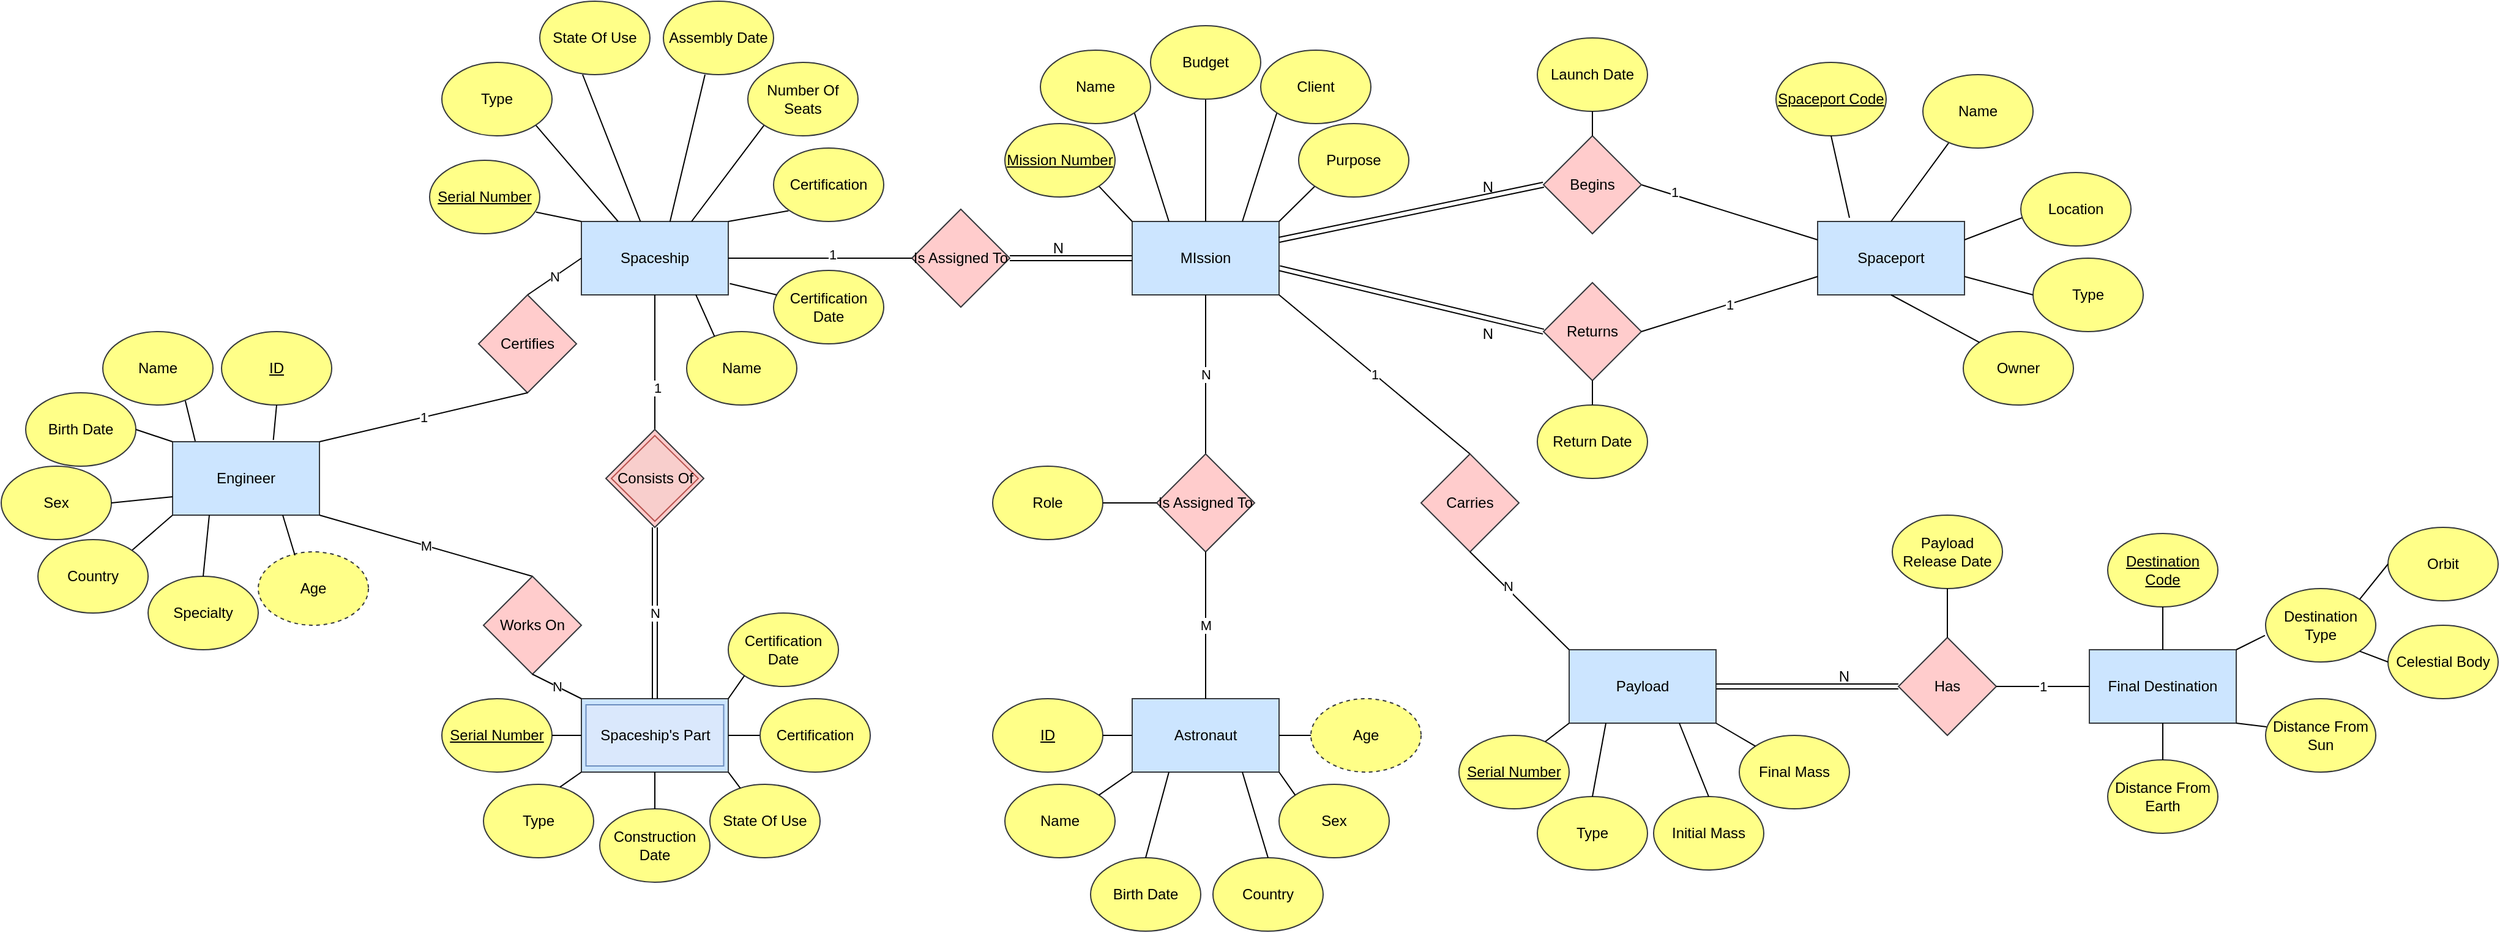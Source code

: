 <mxfile version="14.0.1" type="device"><diagram id="PrZNv9RPe7YZuBcTeyPV" name="Page-1"><mxGraphModel dx="780" dy="1112" grid="1" gridSize="10" guides="1" tooltips="1" connect="1" arrows="1" fold="1" page="1" pageScale="1" pageWidth="827" pageHeight="1169" math="0" shadow="0"><root><mxCell id="0"/><mxCell id="1" parent="0"/><mxCell id="1kSJ4ZUcdxQ8L9AebKvc-1" value="Engineer" style="rounded=0;whiteSpace=wrap;html=1;fillColor=#cce5ff;strokeColor=#36393d;" vertex="1" parent="1"><mxGeometry x="750" y="780" width="120" height="60" as="geometry"/></mxCell><mxCell id="1kSJ4ZUcdxQ8L9AebKvc-2" value="Spaceship" style="rounded=0;whiteSpace=wrap;html=1;fillColor=#cce5ff;strokeColor=#36393d;" vertex="1" parent="1"><mxGeometry x="1084" y="600" width="120" height="60" as="geometry"/></mxCell><mxCell id="1kSJ4ZUcdxQ8L9AebKvc-3" value="" style="rounded=0;whiteSpace=wrap;html=1;fillColor=#cce5ff;strokeColor=#36393d;" vertex="1" parent="1"><mxGeometry x="1084" y="990" width="120" height="60" as="geometry"/></mxCell><mxCell id="1kSJ4ZUcdxQ8L9AebKvc-4" value="MIssion" style="rounded=0;whiteSpace=wrap;html=1;fillColor=#cce5ff;strokeColor=#36393d;" vertex="1" parent="1"><mxGeometry x="1534" y="600" width="120" height="60" as="geometry"/></mxCell><mxCell id="1kSJ4ZUcdxQ8L9AebKvc-5" value="Astronaut" style="rounded=0;whiteSpace=wrap;html=1;fillColor=#cce5ff;strokeColor=#36393d;" vertex="1" parent="1"><mxGeometry x="1534" y="990" width="120" height="60" as="geometry"/></mxCell><mxCell id="1kSJ4ZUcdxQ8L9AebKvc-6" value="Payload" style="rounded=0;whiteSpace=wrap;html=1;fillColor=#cce5ff;strokeColor=#36393d;" vertex="1" parent="1"><mxGeometry x="1891" y="950" width="120" height="60" as="geometry"/></mxCell><mxCell id="1kSJ4ZUcdxQ8L9AebKvc-7" value="Final Destination" style="rounded=0;whiteSpace=wrap;html=1;fillColor=#cce5ff;strokeColor=#36393d;" vertex="1" parent="1"><mxGeometry x="2316" y="950" width="120" height="60" as="geometry"/></mxCell><mxCell id="1kSJ4ZUcdxQ8L9AebKvc-8" value="Spaceport" style="rounded=0;whiteSpace=wrap;html=1;fillColor=#cce5ff;strokeColor=#36393d;" vertex="1" parent="1"><mxGeometry x="2094" y="600" width="120" height="60" as="geometry"/></mxCell><mxCell id="1kSJ4ZUcdxQ8L9AebKvc-9" value="N" style="endArrow=none;html=1;entryX=0.5;entryY=1;entryDx=0;entryDy=0;" edge="1" parent="1" source="1kSJ4ZUcdxQ8L9AebKvc-18" target="1kSJ4ZUcdxQ8L9AebKvc-4"><mxGeometry width="50" height="50" relative="1" as="geometry"><mxPoint x="1574" y="725" as="sourcePoint"/><mxPoint x="1624" y="675" as="targetPoint"/></mxGeometry></mxCell><mxCell id="1kSJ4ZUcdxQ8L9AebKvc-10" value="1" style="endArrow=none;html=1;entryX=1;entryY=1;entryDx=0;entryDy=0;exitX=0.5;exitY=0;exitDx=0;exitDy=0;" edge="1" parent="1" source="1kSJ4ZUcdxQ8L9AebKvc-28" target="1kSJ4ZUcdxQ8L9AebKvc-4"><mxGeometry width="50" height="50" relative="1" as="geometry"><mxPoint x="1724" y="815" as="sourcePoint"/><mxPoint x="1774" y="765" as="targetPoint"/></mxGeometry></mxCell><mxCell id="1kSJ4ZUcdxQ8L9AebKvc-11" value="" style="endArrow=none;html=1;entryX=0;entryY=0.25;entryDx=0;entryDy=0;exitX=1;exitY=0.5;exitDx=0;exitDy=0;" edge="1" parent="1" source="1kSJ4ZUcdxQ8L9AebKvc-21" target="1kSJ4ZUcdxQ8L9AebKvc-8"><mxGeometry width="50" height="50" relative="1" as="geometry"><mxPoint x="1824" y="695" as="sourcePoint"/><mxPoint x="1874" y="645" as="targetPoint"/></mxGeometry></mxCell><mxCell id="1kSJ4ZUcdxQ8L9AebKvc-12" value="1" style="edgeLabel;html=1;align=center;verticalAlign=middle;resizable=0;points=[];" vertex="1" connectable="0" parent="1kSJ4ZUcdxQ8L9AebKvc-11"><mxGeometry x="-0.622" y="3" relative="1" as="geometry"><mxPoint x="-1" as="offset"/></mxGeometry></mxCell><mxCell id="1kSJ4ZUcdxQ8L9AebKvc-13" value="N" style="endArrow=none;html=1;entryX=0;entryY=0.5;entryDx=0;entryDy=0;exitX=0.5;exitY=0;exitDx=0;exitDy=0;" edge="1" parent="1" source="1kSJ4ZUcdxQ8L9AebKvc-26" target="1kSJ4ZUcdxQ8L9AebKvc-2"><mxGeometry width="50" height="50" relative="1" as="geometry"><mxPoint x="944" y="735" as="sourcePoint"/><mxPoint x="994" y="685" as="targetPoint"/></mxGeometry></mxCell><mxCell id="1kSJ4ZUcdxQ8L9AebKvc-14" value="" style="endArrow=none;html=1;entryX=0.5;entryY=1;entryDx=0;entryDy=0;exitX=0.5;exitY=0;exitDx=0;exitDy=0;" edge="1" parent="1" source="1kSJ4ZUcdxQ8L9AebKvc-17" target="1kSJ4ZUcdxQ8L9AebKvc-2"><mxGeometry width="50" height="50" relative="1" as="geometry"><mxPoint x="1074" y="785" as="sourcePoint"/><mxPoint x="1124" y="735" as="targetPoint"/></mxGeometry></mxCell><mxCell id="1kSJ4ZUcdxQ8L9AebKvc-15" value="1" style="edgeLabel;html=1;align=center;verticalAlign=middle;resizable=0;points=[];" vertex="1" connectable="0" parent="1kSJ4ZUcdxQ8L9AebKvc-14"><mxGeometry x="-0.382" y="-2" relative="1" as="geometry"><mxPoint as="offset"/></mxGeometry></mxCell><mxCell id="1kSJ4ZUcdxQ8L9AebKvc-16" value="M" style="endArrow=none;html=1;exitX=0.5;exitY=0;exitDx=0;exitDy=0;entryX=1;entryY=1;entryDx=0;entryDy=0;" edge="1" parent="1" source="1kSJ4ZUcdxQ8L9AebKvc-24" target="1kSJ4ZUcdxQ8L9AebKvc-1"><mxGeometry width="50" height="50" relative="1" as="geometry"><mxPoint x="964" y="1025" as="sourcePoint"/><mxPoint x="1014" y="975" as="targetPoint"/></mxGeometry></mxCell><mxCell id="1kSJ4ZUcdxQ8L9AebKvc-17" value="" style="rhombus;whiteSpace=wrap;html=1;fillColor=#ffcccc;strokeColor=#36393d;" vertex="1" parent="1"><mxGeometry x="1104" y="770" width="80" height="80" as="geometry"/></mxCell><mxCell id="1kSJ4ZUcdxQ8L9AebKvc-18" value="Is Assigned To" style="rhombus;whiteSpace=wrap;html=1;fillColor=#ffcccc;strokeColor=#36393d;" vertex="1" parent="1"><mxGeometry x="1554" y="790" width="80" height="80" as="geometry"/></mxCell><mxCell id="1kSJ4ZUcdxQ8L9AebKvc-19" value="M" style="endArrow=none;html=1;entryX=0.5;entryY=1;entryDx=0;entryDy=0;" edge="1" parent="1" source="1kSJ4ZUcdxQ8L9AebKvc-5" target="1kSJ4ZUcdxQ8L9AebKvc-18"><mxGeometry width="50" height="50" relative="1" as="geometry"><mxPoint x="1594" y="990" as="sourcePoint"/><mxPoint x="1594" y="810" as="targetPoint"/></mxGeometry></mxCell><mxCell id="1kSJ4ZUcdxQ8L9AebKvc-20" value="Returns" style="rhombus;whiteSpace=wrap;html=1;fillColor=#ffcccc;strokeColor=#36393d;" vertex="1" parent="1"><mxGeometry x="1870" y="650" width="80" height="80" as="geometry"/></mxCell><mxCell id="1kSJ4ZUcdxQ8L9AebKvc-21" value="Begins" style="rhombus;whiteSpace=wrap;html=1;fillColor=#ffcccc;strokeColor=#36393d;" vertex="1" parent="1"><mxGeometry x="1870" y="530" width="80" height="80" as="geometry"/></mxCell><mxCell id="1kSJ4ZUcdxQ8L9AebKvc-22" value="Has" style="rhombus;whiteSpace=wrap;html=1;fillColor=#ffcccc;strokeColor=#36393d;" vertex="1" parent="1"><mxGeometry x="2160" y="940" width="80" height="80" as="geometry"/></mxCell><mxCell id="1kSJ4ZUcdxQ8L9AebKvc-23" value="1" style="endArrow=none;html=1;entryX=1;entryY=0.5;entryDx=0;entryDy=0;exitX=0;exitY=0.75;exitDx=0;exitDy=0;" edge="1" parent="1" source="1kSJ4ZUcdxQ8L9AebKvc-8" target="1kSJ4ZUcdxQ8L9AebKvc-20"><mxGeometry width="50" height="50" relative="1" as="geometry"><mxPoint x="1793.28" y="650.98" as="sourcePoint"/><mxPoint x="1880" y="700" as="targetPoint"/></mxGeometry></mxCell><mxCell id="1kSJ4ZUcdxQ8L9AebKvc-24" value="Works Οn" style="rhombus;whiteSpace=wrap;html=1;fillColor=#ffcccc;strokeColor=#36393d;" vertex="1" parent="1"><mxGeometry x="1004" y="890" width="80" height="80" as="geometry"/></mxCell><mxCell id="1kSJ4ZUcdxQ8L9AebKvc-25" value="N" style="endArrow=none;html=1;exitX=0;exitY=0;exitDx=0;exitDy=0;entryX=0.5;entryY=1;entryDx=0;entryDy=0;" edge="1" parent="1" source="1kSJ4ZUcdxQ8L9AebKvc-3" target="1kSJ4ZUcdxQ8L9AebKvc-24"><mxGeometry width="50" height="50" relative="1" as="geometry"><mxPoint x="1084.0" y="990" as="sourcePoint"/><mxPoint x="1000" y="830" as="targetPoint"/></mxGeometry></mxCell><mxCell id="1kSJ4ZUcdxQ8L9AebKvc-26" value="Certifies" style="rhombus;whiteSpace=wrap;html=1;fillColor=#ffcccc;strokeColor=#36393d;" vertex="1" parent="1"><mxGeometry x="1000" y="660" width="80" height="80" as="geometry"/></mxCell><mxCell id="1kSJ4ZUcdxQ8L9AebKvc-27" value="1" style="endArrow=none;html=1;entryX=0.5;entryY=1;entryDx=0;entryDy=0;exitX=1;exitY=0;exitDx=0;exitDy=0;" edge="1" parent="1" source="1kSJ4ZUcdxQ8L9AebKvc-1" target="1kSJ4ZUcdxQ8L9AebKvc-26"><mxGeometry width="50" height="50" relative="1" as="geometry"><mxPoint x="1000" y="770" as="sourcePoint"/><mxPoint x="1084.0" y="630" as="targetPoint"/></mxGeometry></mxCell><mxCell id="1kSJ4ZUcdxQ8L9AebKvc-28" value="Carries" style="rhombus;whiteSpace=wrap;html=1;fillColor=#ffcccc;strokeColor=#36393d;" vertex="1" parent="1"><mxGeometry x="1770" y="790" width="80" height="80" as="geometry"/></mxCell><mxCell id="1kSJ4ZUcdxQ8L9AebKvc-29" value="" style="endArrow=none;html=1;entryX=0.5;entryY=1;entryDx=0;entryDy=0;exitX=0;exitY=0;exitDx=0;exitDy=0;" edge="1" parent="1" source="1kSJ4ZUcdxQ8L9AebKvc-6" target="1kSJ4ZUcdxQ8L9AebKvc-28"><mxGeometry width="50" height="50" relative="1" as="geometry"><mxPoint x="1846" y="910" as="sourcePoint"/><mxPoint x="1770" y="710" as="targetPoint"/></mxGeometry></mxCell><mxCell id="1kSJ4ZUcdxQ8L9AebKvc-30" value="N" style="edgeLabel;html=1;align=center;verticalAlign=middle;resizable=0;points=[];" vertex="1" connectable="0" parent="1kSJ4ZUcdxQ8L9AebKvc-29"><mxGeometry x="0.254" y="-3" relative="1" as="geometry"><mxPoint x="-1" as="offset"/></mxGeometry></mxCell><mxCell id="1kSJ4ZUcdxQ8L9AebKvc-31" value="Is Assigned To" style="rhombus;whiteSpace=wrap;html=1;fillColor=#ffcccc;strokeColor=#36393d;" vertex="1" parent="1"><mxGeometry x="1354" y="590" width="80" height="80" as="geometry"/></mxCell><mxCell id="1kSJ4ZUcdxQ8L9AebKvc-32" value="" style="endArrow=none;html=1;entryX=0;entryY=0.5;entryDx=0;entryDy=0;exitX=1;exitY=0.5;exitDx=0;exitDy=0;" edge="1" parent="1" source="1kSJ4ZUcdxQ8L9AebKvc-2" target="1kSJ4ZUcdxQ8L9AebKvc-31"><mxGeometry width="50" height="50" relative="1" as="geometry"><mxPoint x="1204" y="630" as="sourcePoint"/><mxPoint x="1314" y="630" as="targetPoint"/></mxGeometry></mxCell><mxCell id="1kSJ4ZUcdxQ8L9AebKvc-33" value="1" style="edgeLabel;html=1;align=center;verticalAlign=middle;resizable=0;points=[];" vertex="1" connectable="0" parent="1kSJ4ZUcdxQ8L9AebKvc-32"><mxGeometry x="0.133" y="3" relative="1" as="geometry"><mxPoint as="offset"/></mxGeometry></mxCell><mxCell id="1kSJ4ZUcdxQ8L9AebKvc-34" value="Role" style="ellipse;whiteSpace=wrap;html=1;fillColor=#ffff88;strokeColor=#36393d;" vertex="1" parent="1"><mxGeometry x="1420" y="800" width="90" height="60" as="geometry"/></mxCell><mxCell id="1kSJ4ZUcdxQ8L9AebKvc-35" value="" style="endArrow=none;html=1;entryX=0;entryY=0.5;entryDx=0;entryDy=0;exitX=1;exitY=0.5;exitDx=0;exitDy=0;" edge="1" parent="1" source="1kSJ4ZUcdxQ8L9AebKvc-34" target="1kSJ4ZUcdxQ8L9AebKvc-18"><mxGeometry width="50" height="50" relative="1" as="geometry"><mxPoint x="1520" y="830" as="sourcePoint"/><mxPoint x="1570" y="780" as="targetPoint"/></mxGeometry></mxCell><mxCell id="1kSJ4ZUcdxQ8L9AebKvc-36" value="Name" style="ellipse;whiteSpace=wrap;html=1;fillColor=#ffff88;strokeColor=#36393d;" vertex="1" parent="1"><mxGeometry x="1430" y="1060" width="90" height="60" as="geometry"/></mxCell><mxCell id="1kSJ4ZUcdxQ8L9AebKvc-37" value="&lt;span&gt;&lt;font style=&quot;font-size: 12px&quot;&gt;Return Date&lt;/font&gt;&lt;/span&gt;" style="ellipse;whiteSpace=wrap;html=1;fillColor=#ffff88;strokeColor=#36393d;" vertex="1" parent="1"><mxGeometry x="1865" y="750" width="90" height="60" as="geometry"/></mxCell><mxCell id="1kSJ4ZUcdxQ8L9AebKvc-38" value="&lt;u&gt;Spaceport Code&lt;/u&gt;" style="ellipse;whiteSpace=wrap;html=1;fillColor=#ffff88;strokeColor=#36393d;" vertex="1" parent="1"><mxGeometry x="2060" y="470" width="90" height="60" as="geometry"/></mxCell><mxCell id="1kSJ4ZUcdxQ8L9AebKvc-39" value="&lt;span&gt;&lt;font style=&quot;font-size: 12px&quot;&gt;Launch Date&lt;/font&gt;&lt;/span&gt;" style="ellipse;whiteSpace=wrap;html=1;fillColor=#ffff88;strokeColor=#36393d;" vertex="1" parent="1"><mxGeometry x="1865" y="450" width="90" height="60" as="geometry"/></mxCell><mxCell id="1kSJ4ZUcdxQ8L9AebKvc-40" value="Type" style="ellipse;whiteSpace=wrap;html=1;fillColor=#ffff88;strokeColor=#36393d;" vertex="1" parent="1"><mxGeometry x="1004" y="1060" width="90" height="60" as="geometry"/></mxCell><mxCell id="1kSJ4ZUcdxQ8L9AebKvc-41" value="" style="endArrow=none;html=1;entryX=0.5;entryY=1;entryDx=0;entryDy=0;exitX=0.5;exitY=0;exitDx=0;exitDy=0;" edge="1" parent="1" source="1kSJ4ZUcdxQ8L9AebKvc-21" target="1kSJ4ZUcdxQ8L9AebKvc-39"><mxGeometry width="50" height="50" relative="1" as="geometry"><mxPoint x="1840" y="560" as="sourcePoint"/><mxPoint x="1890" y="510" as="targetPoint"/></mxGeometry></mxCell><mxCell id="1kSJ4ZUcdxQ8L9AebKvc-42" value="" style="endArrow=none;html=1;entryX=0.5;entryY=1;entryDx=0;entryDy=0;exitX=0.5;exitY=0;exitDx=0;exitDy=0;" edge="1" parent="1" source="1kSJ4ZUcdxQ8L9AebKvc-37" target="1kSJ4ZUcdxQ8L9AebKvc-20"><mxGeometry width="50" height="50" relative="1" as="geometry"><mxPoint x="1940" y="750" as="sourcePoint"/><mxPoint x="1940" y="730" as="targetPoint"/></mxGeometry></mxCell><mxCell id="1kSJ4ZUcdxQ8L9AebKvc-43" value="Name" style="ellipse;whiteSpace=wrap;html=1;fillColor=#ffff88;strokeColor=#36393d;" vertex="1" parent="1"><mxGeometry x="2180" y="480" width="90" height="60" as="geometry"/></mxCell><mxCell id="1kSJ4ZUcdxQ8L9AebKvc-44" value="Location" style="ellipse;whiteSpace=wrap;html=1;fillColor=#ffff88;strokeColor=#36393d;" vertex="1" parent="1"><mxGeometry x="2260" y="560" width="90" height="60" as="geometry"/></mxCell><mxCell id="1kSJ4ZUcdxQ8L9AebKvc-45" value="Type" style="ellipse;whiteSpace=wrap;html=1;fillColor=#ffff88;strokeColor=#36393d;" vertex="1" parent="1"><mxGeometry x="2270" y="630" width="90" height="60" as="geometry"/></mxCell><mxCell id="1kSJ4ZUcdxQ8L9AebKvc-46" value="" style="endArrow=none;html=1;exitX=1;exitY=0.75;exitDx=0;exitDy=0;entryX=0;entryY=0.5;entryDx=0;entryDy=0;" edge="1" parent="1" source="1kSJ4ZUcdxQ8L9AebKvc-8" target="1kSJ4ZUcdxQ8L9AebKvc-45"><mxGeometry width="50" height="50" relative="1" as="geometry"><mxPoint x="2230" y="700" as="sourcePoint"/><mxPoint x="2280" y="650" as="targetPoint"/></mxGeometry></mxCell><mxCell id="1kSJ4ZUcdxQ8L9AebKvc-47" value="" style="endArrow=none;html=1;entryX=0.011;entryY=0.617;entryDx=0;entryDy=0;entryPerimeter=0;exitX=1;exitY=0.25;exitDx=0;exitDy=0;" edge="1" parent="1" source="1kSJ4ZUcdxQ8L9AebKvc-8" target="1kSJ4ZUcdxQ8L9AebKvc-44"><mxGeometry width="50" height="50" relative="1" as="geometry"><mxPoint x="2220" y="750" as="sourcePoint"/><mxPoint x="2270" y="700" as="targetPoint"/></mxGeometry></mxCell><mxCell id="1kSJ4ZUcdxQ8L9AebKvc-48" value="" style="endArrow=none;html=1;entryX=0.5;entryY=1;entryDx=0;entryDy=0;" edge="1" parent="1" target="1kSJ4ZUcdxQ8L9AebKvc-38"><mxGeometry width="50" height="50" relative="1" as="geometry"><mxPoint x="2120" y="597" as="sourcePoint"/><mxPoint x="2150" y="540" as="targetPoint"/></mxGeometry></mxCell><mxCell id="1kSJ4ZUcdxQ8L9AebKvc-49" value="" style="endArrow=none;html=1;entryX=0.233;entryY=0.933;entryDx=0;entryDy=0;exitX=0.5;exitY=0;exitDx=0;exitDy=0;entryPerimeter=0;" edge="1" parent="1" source="1kSJ4ZUcdxQ8L9AebKvc-8" target="1kSJ4ZUcdxQ8L9AebKvc-43"><mxGeometry width="50" height="50" relative="1" as="geometry"><mxPoint x="2116.96" y="607" as="sourcePoint"/><mxPoint x="2115" y="540" as="targetPoint"/></mxGeometry></mxCell><mxCell id="1kSJ4ZUcdxQ8L9AebKvc-50" value="&lt;u&gt;Destination Code&lt;/u&gt;" style="ellipse;whiteSpace=wrap;html=1;fillColor=#ffff88;strokeColor=#36393d;" vertex="1" parent="1"><mxGeometry x="2331" y="855" width="90" height="60" as="geometry"/></mxCell><mxCell id="1kSJ4ZUcdxQ8L9AebKvc-51" value="Type" style="ellipse;whiteSpace=wrap;html=1;fillColor=#ffff88;strokeColor=#36393d;" vertex="1" parent="1"><mxGeometry x="1865" y="1070" width="90" height="60" as="geometry"/></mxCell><mxCell id="1kSJ4ZUcdxQ8L9AebKvc-52" value="&lt;u&gt;Serial Number&lt;/u&gt;" style="ellipse;whiteSpace=wrap;html=1;fillColor=#ffff88;strokeColor=#36393d;" vertex="1" parent="1"><mxGeometry x="1801" y="1020" width="90" height="60" as="geometry"/></mxCell><mxCell id="1kSJ4ZUcdxQ8L9AebKvc-53" value="Initial Mass" style="ellipse;whiteSpace=wrap;html=1;fillColor=#ffff88;strokeColor=#36393d;" vertex="1" parent="1"><mxGeometry x="1960" y="1070" width="90" height="60" as="geometry"/></mxCell><mxCell id="1kSJ4ZUcdxQ8L9AebKvc-54" value="Final Mass" style="ellipse;whiteSpace=wrap;html=1;fillColor=#ffff88;strokeColor=#36393d;" vertex="1" parent="1"><mxGeometry x="2030" y="1020" width="90" height="60" as="geometry"/></mxCell><mxCell id="1kSJ4ZUcdxQ8L9AebKvc-55" value="Orbit" style="ellipse;whiteSpace=wrap;html=1;fillColor=#ffff88;strokeColor=#36393d;" vertex="1" parent="1"><mxGeometry x="2560" y="850" width="90" height="60" as="geometry"/></mxCell><mxCell id="1kSJ4ZUcdxQ8L9AebKvc-56" value="Destination Type" style="ellipse;whiteSpace=wrap;html=1;fillColor=#ffff88;strokeColor=#36393d;" vertex="1" parent="1"><mxGeometry x="2460" y="900" width="90" height="60" as="geometry"/></mxCell><mxCell id="1kSJ4ZUcdxQ8L9AebKvc-57" value="Celestial Body" style="ellipse;whiteSpace=wrap;html=1;fillColor=#ffff88;strokeColor=#36393d;" vertex="1" parent="1"><mxGeometry x="2560" y="930" width="90" height="60" as="geometry"/></mxCell><mxCell id="1kSJ4ZUcdxQ8L9AebKvc-58" value="Distance From Earth" style="ellipse;whiteSpace=wrap;html=1;fillColor=#ffff88;strokeColor=#36393d;" vertex="1" parent="1"><mxGeometry x="2331" y="1040" width="90" height="60" as="geometry"/></mxCell><mxCell id="1kSJ4ZUcdxQ8L9AebKvc-59" value="Distance From Sun" style="ellipse;whiteSpace=wrap;html=1;fillColor=#ffff88;strokeColor=#36393d;" vertex="1" parent="1"><mxGeometry x="2460" y="990" width="90" height="60" as="geometry"/></mxCell><mxCell id="1kSJ4ZUcdxQ8L9AebKvc-60" value="Birth Date" style="ellipse;whiteSpace=wrap;html=1;fillColor=#ffff88;strokeColor=#36393d;" vertex="1" parent="1"><mxGeometry x="1500" y="1120" width="90" height="60" as="geometry"/></mxCell><mxCell id="1kSJ4ZUcdxQ8L9AebKvc-61" value="&lt;u&gt;ID&lt;/u&gt;" style="ellipse;whiteSpace=wrap;html=1;fillColor=#ffff88;strokeColor=#36393d;" vertex="1" parent="1"><mxGeometry x="1420" y="990" width="90" height="60" as="geometry"/></mxCell><mxCell id="1kSJ4ZUcdxQ8L9AebKvc-62" value="Sex" style="ellipse;whiteSpace=wrap;html=1;fillColor=#ffff88;strokeColor=#36393d;" vertex="1" parent="1"><mxGeometry x="1654" y="1060" width="90" height="60" as="geometry"/></mxCell><mxCell id="1kSJ4ZUcdxQ8L9AebKvc-63" value="Country" style="ellipse;whiteSpace=wrap;html=1;fillColor=#ffff88;strokeColor=#36393d;" vertex="1" parent="1"><mxGeometry x="1600" y="1120" width="90" height="60" as="geometry"/></mxCell><mxCell id="1kSJ4ZUcdxQ8L9AebKvc-64" value="Construction Date" style="ellipse;whiteSpace=wrap;html=1;fillColor=#ffff88;strokeColor=#36393d;" vertex="1" parent="1"><mxGeometry x="1099" y="1080" width="90" height="60" as="geometry"/></mxCell><mxCell id="1kSJ4ZUcdxQ8L9AebKvc-65" value="State Of Use" style="ellipse;whiteSpace=wrap;html=1;fillColor=#ffff88;strokeColor=#36393d;" vertex="1" parent="1"><mxGeometry x="1189" y="1060" width="90" height="60" as="geometry"/></mxCell><mxCell id="1kSJ4ZUcdxQ8L9AebKvc-66" value="Birth Date" style="ellipse;whiteSpace=wrap;html=1;fillColor=#ffff88;strokeColor=#36393d;" vertex="1" parent="1"><mxGeometry x="630" y="740" width="90" height="60" as="geometry"/></mxCell><mxCell id="1kSJ4ZUcdxQ8L9AebKvc-67" value="Sex" style="ellipse;whiteSpace=wrap;html=1;fillColor=#ffff88;strokeColor=#36393d;" vertex="1" parent="1"><mxGeometry x="610" y="800" width="90" height="60" as="geometry"/></mxCell><mxCell id="1kSJ4ZUcdxQ8L9AebKvc-68" value="Name" style="ellipse;whiteSpace=wrap;html=1;fillColor=#ffff88;strokeColor=#36393d;" vertex="1" parent="1"><mxGeometry x="693" y="690" width="90" height="60" as="geometry"/></mxCell><mxCell id="1kSJ4ZUcdxQ8L9AebKvc-69" value="&lt;u&gt;ID&lt;/u&gt;" style="ellipse;whiteSpace=wrap;html=1;fillColor=#ffff88;strokeColor=#36393d;" vertex="1" parent="1"><mxGeometry x="790" y="690" width="90" height="60" as="geometry"/></mxCell><mxCell id="1kSJ4ZUcdxQ8L9AebKvc-70" value="Age" style="ellipse;whiteSpace=wrap;html=1;align=center;dashed=1;fillColor=#ffff88;strokeColor=#36393d;" vertex="1" parent="1"><mxGeometry x="1680" y="990" width="90" height="60" as="geometry"/></mxCell><mxCell id="1kSJ4ZUcdxQ8L9AebKvc-71" value="Age" style="ellipse;whiteSpace=wrap;html=1;align=center;dashed=1;fillColor=#ffff88;strokeColor=#36393d;" vertex="1" parent="1"><mxGeometry x="820" y="870" width="90" height="60" as="geometry"/></mxCell><mxCell id="1kSJ4ZUcdxQ8L9AebKvc-72" value="Payload Release Date" style="ellipse;whiteSpace=wrap;html=1;fillColor=#ffff88;strokeColor=#36393d;" vertex="1" parent="1"><mxGeometry x="2155" y="840" width="90" height="60" as="geometry"/></mxCell><mxCell id="1kSJ4ZUcdxQ8L9AebKvc-73" value="" style="endArrow=none;html=1;entryX=0.5;entryY=1;entryDx=0;entryDy=0;exitX=0.5;exitY=0;exitDx=0;exitDy=0;" edge="1" parent="1" source="1kSJ4ZUcdxQ8L9AebKvc-22" target="1kSJ4ZUcdxQ8L9AebKvc-72"><mxGeometry width="50" height="50" relative="1" as="geometry"><mxPoint x="2180" y="960" as="sourcePoint"/><mxPoint x="2230" y="910" as="targetPoint"/></mxGeometry></mxCell><mxCell id="1kSJ4ZUcdxQ8L9AebKvc-74" value="" style="endArrow=none;html=1;exitX=0.5;exitY=0;exitDx=0;exitDy=0;" edge="1" parent="1" source="1kSJ4ZUcdxQ8L9AebKvc-7" target="1kSJ4ZUcdxQ8L9AebKvc-50"><mxGeometry width="50" height="50" relative="1" as="geometry"><mxPoint x="2330" y="940" as="sourcePoint"/><mxPoint x="2330" y="900" as="targetPoint"/></mxGeometry></mxCell><mxCell id="1kSJ4ZUcdxQ8L9AebKvc-75" value="" style="endArrow=none;html=1;entryX=-0.006;entryY=0.639;entryDx=0;entryDy=0;exitX=1;exitY=0;exitDx=0;exitDy=0;entryPerimeter=0;" edge="1" parent="1" source="1kSJ4ZUcdxQ8L9AebKvc-7" target="1kSJ4ZUcdxQ8L9AebKvc-56"><mxGeometry width="50" height="50" relative="1" as="geometry"><mxPoint x="2490" y="950" as="sourcePoint"/><mxPoint x="2490" y="910" as="targetPoint"/></mxGeometry></mxCell><mxCell id="1kSJ4ZUcdxQ8L9AebKvc-76" value="" style="endArrow=none;html=1;entryX=0;entryY=0.5;entryDx=0;entryDy=0;exitX=1;exitY=0;exitDx=0;exitDy=0;" edge="1" parent="1" source="1kSJ4ZUcdxQ8L9AebKvc-56" target="1kSJ4ZUcdxQ8L9AebKvc-55"><mxGeometry width="50" height="50" relative="1" as="geometry"><mxPoint x="2516.54" y="861.66" as="sourcePoint"/><mxPoint x="2550" y="810" as="targetPoint"/></mxGeometry></mxCell><mxCell id="1kSJ4ZUcdxQ8L9AebKvc-77" value="" style="endArrow=none;html=1;exitX=1;exitY=1;exitDx=0;exitDy=0;entryX=0;entryY=0.5;entryDx=0;entryDy=0;" edge="1" parent="1" source="1kSJ4ZUcdxQ8L9AebKvc-56" target="1kSJ4ZUcdxQ8L9AebKvc-57"><mxGeometry width="50" height="50" relative="1" as="geometry"><mxPoint x="2543.81" y="872.76" as="sourcePoint"/><mxPoint x="2571.08" y="848.58" as="targetPoint"/></mxGeometry></mxCell><mxCell id="1kSJ4ZUcdxQ8L9AebKvc-78" value="" style="endArrow=none;html=1;exitX=1;exitY=1;exitDx=0;exitDy=0;entryX=0.009;entryY=0.384;entryDx=0;entryDy=0;entryPerimeter=0;" edge="1" parent="1" source="1kSJ4ZUcdxQ8L9AebKvc-7" target="1kSJ4ZUcdxQ8L9AebKvc-59"><mxGeometry width="50" height="50" relative="1" as="geometry"><mxPoint x="2440" y="1020" as="sourcePoint"/><mxPoint x="2490" y="970" as="targetPoint"/></mxGeometry></mxCell><mxCell id="1kSJ4ZUcdxQ8L9AebKvc-79" value="" style="endArrow=none;html=1;exitX=0.5;exitY=0;exitDx=0;exitDy=0;entryX=0.5;entryY=1;entryDx=0;entryDy=0;" edge="1" parent="1" source="1kSJ4ZUcdxQ8L9AebKvc-58" target="1kSJ4ZUcdxQ8L9AebKvc-7"><mxGeometry width="50" height="50" relative="1" as="geometry"><mxPoint x="2350" y="1040" as="sourcePoint"/><mxPoint x="2400" y="990" as="targetPoint"/></mxGeometry></mxCell><mxCell id="1kSJ4ZUcdxQ8L9AebKvc-80" value="" style="endArrow=none;html=1;entryX=0;entryY=1;entryDx=0;entryDy=0;exitX=0.784;exitY=0.084;exitDx=0;exitDy=0;exitPerimeter=0;" edge="1" parent="1" source="1kSJ4ZUcdxQ8L9AebKvc-52" target="1kSJ4ZUcdxQ8L9AebKvc-6"><mxGeometry width="50" height="50" relative="1" as="geometry"><mxPoint x="1830" y="1020" as="sourcePoint"/><mxPoint x="1880" y="970" as="targetPoint"/></mxGeometry></mxCell><mxCell id="1kSJ4ZUcdxQ8L9AebKvc-81" value="" style="endArrow=none;html=1;entryX=0.25;entryY=1;entryDx=0;entryDy=0;exitX=0.5;exitY=0;exitDx=0;exitDy=0;" edge="1" parent="1" source="1kSJ4ZUcdxQ8L9AebKvc-51" target="1kSJ4ZUcdxQ8L9AebKvc-6"><mxGeometry width="50" height="50" relative="1" as="geometry"><mxPoint x="1920" y="1070" as="sourcePoint"/><mxPoint x="1970" y="1020" as="targetPoint"/></mxGeometry></mxCell><mxCell id="1kSJ4ZUcdxQ8L9AebKvc-82" value="" style="endArrow=none;html=1;entryX=0.75;entryY=1;entryDx=0;entryDy=0;exitX=0.5;exitY=0;exitDx=0;exitDy=0;" edge="1" parent="1" source="1kSJ4ZUcdxQ8L9AebKvc-53" target="1kSJ4ZUcdxQ8L9AebKvc-6"><mxGeometry width="50" height="50" relative="1" as="geometry"><mxPoint x="1960" y="1070" as="sourcePoint"/><mxPoint x="2010" y="1020" as="targetPoint"/></mxGeometry></mxCell><mxCell id="1kSJ4ZUcdxQ8L9AebKvc-83" value="" style="endArrow=none;html=1;entryX=1;entryY=1;entryDx=0;entryDy=0;exitX=0;exitY=0;exitDx=0;exitDy=0;" edge="1" parent="1" source="1kSJ4ZUcdxQ8L9AebKvc-54" target="1kSJ4ZUcdxQ8L9AebKvc-6"><mxGeometry width="50" height="50" relative="1" as="geometry"><mxPoint x="2010" y="1060" as="sourcePoint"/><mxPoint x="2060" y="1010" as="targetPoint"/></mxGeometry></mxCell><mxCell id="1kSJ4ZUcdxQ8L9AebKvc-84" value="" style="endArrow=none;html=1;exitX=1;exitY=0.5;exitDx=0;exitDy=0;entryX=0;entryY=0.5;entryDx=0;entryDy=0;" edge="1" parent="1" source="1kSJ4ZUcdxQ8L9AebKvc-61" target="1kSJ4ZUcdxQ8L9AebKvc-5"><mxGeometry width="50" height="50" relative="1" as="geometry"><mxPoint x="1490" y="1000" as="sourcePoint"/><mxPoint x="1540" y="950" as="targetPoint"/></mxGeometry></mxCell><mxCell id="1kSJ4ZUcdxQ8L9AebKvc-85" value="" style="endArrow=none;html=1;exitX=1;exitY=0.5;exitDx=0;exitDy=0;" edge="1" parent="1" source="1kSJ4ZUcdxQ8L9AebKvc-5" target="1kSJ4ZUcdxQ8L9AebKvc-70"><mxGeometry width="50" height="50" relative="1" as="geometry"><mxPoint x="1670" y="1010" as="sourcePoint"/><mxPoint x="1720" y="960" as="targetPoint"/></mxGeometry></mxCell><mxCell id="1kSJ4ZUcdxQ8L9AebKvc-86" value="" style="endArrow=none;html=1;entryX=1;entryY=1;entryDx=0;entryDy=0;exitX=0;exitY=0;exitDx=0;exitDy=0;" edge="1" parent="1" source="1kSJ4ZUcdxQ8L9AebKvc-62" target="1kSJ4ZUcdxQ8L9AebKvc-5"><mxGeometry width="50" height="50" relative="1" as="geometry"><mxPoint x="1600" y="1110" as="sourcePoint"/><mxPoint x="1650" y="1060" as="targetPoint"/></mxGeometry></mxCell><mxCell id="1kSJ4ZUcdxQ8L9AebKvc-87" value="" style="endArrow=none;html=1;entryX=0;entryY=1;entryDx=0;entryDy=0;exitX=1;exitY=0;exitDx=0;exitDy=0;" edge="1" parent="1" source="1kSJ4ZUcdxQ8L9AebKvc-36" target="1kSJ4ZUcdxQ8L9AebKvc-5"><mxGeometry width="50" height="50" relative="1" as="geometry"><mxPoint x="1520" y="1110" as="sourcePoint"/><mxPoint x="1570" y="1060" as="targetPoint"/></mxGeometry></mxCell><mxCell id="1kSJ4ZUcdxQ8L9AebKvc-88" value="" style="endArrow=none;html=1;entryX=0.25;entryY=1;entryDx=0;entryDy=0;exitX=0.5;exitY=0;exitDx=0;exitDy=0;" edge="1" parent="1" source="1kSJ4ZUcdxQ8L9AebKvc-60" target="1kSJ4ZUcdxQ8L9AebKvc-5"><mxGeometry width="50" height="50" relative="1" as="geometry"><mxPoint x="1550" y="1120" as="sourcePoint"/><mxPoint x="1600" y="1070" as="targetPoint"/></mxGeometry></mxCell><mxCell id="1kSJ4ZUcdxQ8L9AebKvc-89" value="" style="endArrow=none;html=1;entryX=0.75;entryY=1;entryDx=0;entryDy=0;exitX=0.5;exitY=0;exitDx=0;exitDy=0;" edge="1" parent="1" source="1kSJ4ZUcdxQ8L9AebKvc-63" target="1kSJ4ZUcdxQ8L9AebKvc-5"><mxGeometry width="50" height="50" relative="1" as="geometry"><mxPoint x="1600" y="1110" as="sourcePoint"/><mxPoint x="1650" y="1060" as="targetPoint"/></mxGeometry></mxCell><mxCell id="1kSJ4ZUcdxQ8L9AebKvc-90" value="" style="endArrow=none;html=1;entryX=0.5;entryY=1;entryDx=0;entryDy=0;exitX=0.686;exitY=-0.024;exitDx=0;exitDy=0;exitPerimeter=0;" edge="1" parent="1" source="1kSJ4ZUcdxQ8L9AebKvc-1" target="1kSJ4ZUcdxQ8L9AebKvc-69"><mxGeometry width="50" height="50" relative="1" as="geometry"><mxPoint x="790" y="780" as="sourcePoint"/><mxPoint x="840" y="730" as="targetPoint"/></mxGeometry></mxCell><mxCell id="1kSJ4ZUcdxQ8L9AebKvc-91" value="" style="endArrow=none;html=1;exitX=0.333;exitY=0.048;exitDx=0;exitDy=0;entryX=0.75;entryY=1;entryDx=0;entryDy=0;exitPerimeter=0;" edge="1" parent="1" source="1kSJ4ZUcdxQ8L9AebKvc-71" target="1kSJ4ZUcdxQ8L9AebKvc-1"><mxGeometry width="50" height="50" relative="1" as="geometry"><mxPoint x="790" y="900" as="sourcePoint"/><mxPoint x="840" y="850" as="targetPoint"/></mxGeometry></mxCell><mxCell id="1kSJ4ZUcdxQ8L9AebKvc-92" value="" style="endArrow=none;html=1;entryX=0;entryY=1;entryDx=0;entryDy=0;exitX=1;exitY=0;exitDx=0;exitDy=0;" edge="1" parent="1" source="1kSJ4ZUcdxQ8L9AebKvc-96" target="1kSJ4ZUcdxQ8L9AebKvc-1"><mxGeometry width="50" height="50" relative="1" as="geometry"><mxPoint x="713.709" y="892.716" as="sourcePoint"/><mxPoint x="750" y="830" as="targetPoint"/></mxGeometry></mxCell><mxCell id="1kSJ4ZUcdxQ8L9AebKvc-93" value="" style="endArrow=none;html=1;entryX=0.154;entryY=-0.008;entryDx=0;entryDy=0;exitX=0.749;exitY=0.944;exitDx=0;exitDy=0;exitPerimeter=0;entryPerimeter=0;" edge="1" parent="1" source="1kSJ4ZUcdxQ8L9AebKvc-68" target="1kSJ4ZUcdxQ8L9AebKvc-1"><mxGeometry width="50" height="50" relative="1" as="geometry"><mxPoint x="710" y="800" as="sourcePoint"/><mxPoint x="760" y="750" as="targetPoint"/></mxGeometry></mxCell><mxCell id="1kSJ4ZUcdxQ8L9AebKvc-94" value="" style="endArrow=none;html=1;entryX=0;entryY=0;entryDx=0;entryDy=0;exitX=1;exitY=0.5;exitDx=0;exitDy=0;" edge="1" parent="1" source="1kSJ4ZUcdxQ8L9AebKvc-66" target="1kSJ4ZUcdxQ8L9AebKvc-1"><mxGeometry width="50" height="50" relative="1" as="geometry"><mxPoint x="680" y="820" as="sourcePoint"/><mxPoint x="730" y="770" as="targetPoint"/></mxGeometry></mxCell><mxCell id="1kSJ4ZUcdxQ8L9AebKvc-95" value="" style="endArrow=none;html=1;entryX=0;entryY=0.75;entryDx=0;entryDy=0;exitX=1;exitY=0.5;exitDx=0;exitDy=0;" edge="1" parent="1" source="1kSJ4ZUcdxQ8L9AebKvc-67" target="1kSJ4ZUcdxQ8L9AebKvc-1"><mxGeometry width="50" height="50" relative="1" as="geometry"><mxPoint x="690" y="850" as="sourcePoint"/><mxPoint x="740" y="800" as="targetPoint"/></mxGeometry></mxCell><mxCell id="1kSJ4ZUcdxQ8L9AebKvc-96" value="Country" style="ellipse;whiteSpace=wrap;html=1;fillColor=#ffff88;strokeColor=#36393d;" vertex="1" parent="1"><mxGeometry x="640" y="860" width="90" height="60" as="geometry"/></mxCell><mxCell id="1kSJ4ZUcdxQ8L9AebKvc-97" value="&lt;u&gt;Serial Number&lt;/u&gt;" style="ellipse;whiteSpace=wrap;html=1;fillColor=#ffff88;strokeColor=#36393d;" vertex="1" parent="1"><mxGeometry x="970" y="990" width="90" height="60" as="geometry"/></mxCell><mxCell id="1kSJ4ZUcdxQ8L9AebKvc-98" value="" style="endArrow=none;html=1;entryX=0;entryY=0.5;entryDx=0;entryDy=0;exitX=1;exitY=0.5;exitDx=0;exitDy=0;" edge="1" parent="1" source="1kSJ4ZUcdxQ8L9AebKvc-97" target="1kSJ4ZUcdxQ8L9AebKvc-3"><mxGeometry width="50" height="50" relative="1" as="geometry"><mxPoint x="1000" y="1050" as="sourcePoint"/><mxPoint x="1050" y="1000" as="targetPoint"/></mxGeometry></mxCell><mxCell id="1kSJ4ZUcdxQ8L9AebKvc-99" value="" style="endArrow=none;html=1;exitX=1;exitY=0.5;exitDx=0;exitDy=0;entryX=0;entryY=0.5;entryDx=0;entryDy=0;" edge="1" parent="1" source="1kSJ4ZUcdxQ8L9AebKvc-3" target="1kSJ4ZUcdxQ8L9AebKvc-103"><mxGeometry width="50" height="50" relative="1" as="geometry"><mxPoint x="1220" y="990" as="sourcePoint"/><mxPoint x="1230.0" y="1020" as="targetPoint"/></mxGeometry></mxCell><mxCell id="1kSJ4ZUcdxQ8L9AebKvc-100" value="" style="endArrow=none;html=1;entryX=0;entryY=1;entryDx=0;entryDy=0;exitX=0.695;exitY=0.036;exitDx=0;exitDy=0;exitPerimeter=0;" edge="1" parent="1" source="1kSJ4ZUcdxQ8L9AebKvc-40" target="1kSJ4ZUcdxQ8L9AebKvc-3"><mxGeometry width="50" height="50" relative="1" as="geometry"><mxPoint x="1020" y="1130" as="sourcePoint"/><mxPoint x="1070" y="1080" as="targetPoint"/></mxGeometry></mxCell><mxCell id="1kSJ4ZUcdxQ8L9AebKvc-101" value="" style="endArrow=none;html=1;entryX=0.5;entryY=1;entryDx=0;entryDy=0;exitX=0.5;exitY=0;exitDx=0;exitDy=0;" edge="1" parent="1" source="1kSJ4ZUcdxQ8L9AebKvc-64" target="1kSJ4ZUcdxQ8L9AebKvc-3"><mxGeometry width="50" height="50" relative="1" as="geometry"><mxPoint x="1100" y="1100" as="sourcePoint"/><mxPoint x="1150" y="1050" as="targetPoint"/></mxGeometry></mxCell><mxCell id="1kSJ4ZUcdxQ8L9AebKvc-102" value="" style="endArrow=none;html=1;entryX=1;entryY=1;entryDx=0;entryDy=0;" edge="1" parent="1" source="1kSJ4ZUcdxQ8L9AebKvc-65" target="1kSJ4ZUcdxQ8L9AebKvc-3"><mxGeometry width="50" height="50" relative="1" as="geometry"><mxPoint x="1150" y="1110" as="sourcePoint"/><mxPoint x="1200" y="1060" as="targetPoint"/></mxGeometry></mxCell><mxCell id="1kSJ4ZUcdxQ8L9AebKvc-103" value="Certification" style="ellipse;whiteSpace=wrap;html=1;fillColor=#ffff88;strokeColor=#36393d;" vertex="1" parent="1"><mxGeometry x="1230" y="990" width="90" height="60" as="geometry"/></mxCell><mxCell id="1kSJ4ZUcdxQ8L9AebKvc-104" value="" style="endArrow=none;html=1;exitX=0;exitY=0;exitDx=0;exitDy=0;entryX=0.966;entryY=0.706;entryDx=0;entryDy=0;entryPerimeter=0;" edge="1" parent="1" source="1kSJ4ZUcdxQ8L9AebKvc-2" target="1kSJ4ZUcdxQ8L9AebKvc-115"><mxGeometry width="50" height="50" relative="1" as="geometry"><mxPoint x="1120" y="590" as="sourcePoint"/><mxPoint x="1046.564" y="591.382" as="targetPoint"/></mxGeometry></mxCell><mxCell id="1kSJ4ZUcdxQ8L9AebKvc-105" value="" style="endArrow=none;html=1;exitX=1;exitY=0;exitDx=0;exitDy=0;entryX=0;entryY=1;entryDx=0;entryDy=0;" edge="1" parent="1" source="1kSJ4ZUcdxQ8L9AebKvc-2"><mxGeometry width="50" height="50" relative="1" as="geometry"><mxPoint x="1150" y="590" as="sourcePoint"/><mxPoint x="1253.265" y="591.269" as="targetPoint"/></mxGeometry></mxCell><mxCell id="1kSJ4ZUcdxQ8L9AebKvc-106" value="" style="endArrow=none;html=1;entryX=1;entryY=1;entryDx=0;entryDy=0;exitX=0.25;exitY=0;exitDx=0;exitDy=0;" edge="1" parent="1" source="1kSJ4ZUcdxQ8L9AebKvc-2"><mxGeometry width="50" height="50" relative="1" as="geometry"><mxPoint x="1100" y="580" as="sourcePoint"/><mxPoint x="1046.735" y="521.269" as="targetPoint"/></mxGeometry></mxCell><mxCell id="1kSJ4ZUcdxQ8L9AebKvc-107" value="" style="endArrow=none;html=1;entryX=0;entryY=1;entryDx=0;entryDy=0;exitX=0.75;exitY=0;exitDx=0;exitDy=0;" edge="1" parent="1" source="1kSJ4ZUcdxQ8L9AebKvc-2"><mxGeometry width="50" height="50" relative="1" as="geometry"><mxPoint x="1160" y="580" as="sourcePoint"/><mxPoint x="1233.265" y="521.269" as="targetPoint"/></mxGeometry></mxCell><mxCell id="1kSJ4ZUcdxQ8L9AebKvc-108" value="" style="endArrow=none;html=1;entryX=0.5;entryY=1;entryDx=0;entryDy=0;" edge="1" parent="1" source="1kSJ4ZUcdxQ8L9AebKvc-2"><mxGeometry width="50" height="50" relative="1" as="geometry"><mxPoint x="1090" y="560" as="sourcePoint"/><mxPoint x="1085" y="480" as="targetPoint"/></mxGeometry></mxCell><mxCell id="1kSJ4ZUcdxQ8L9AebKvc-109" value="" style="endArrow=none;html=1;entryX=0.5;entryY=1;entryDx=0;entryDy=0;exitX=0.603;exitY=0.005;exitDx=0;exitDy=0;exitPerimeter=0;" edge="1" parent="1" source="1kSJ4ZUcdxQ8L9AebKvc-2"><mxGeometry width="50" height="50" relative="1" as="geometry"><mxPoint x="1140" y="540" as="sourcePoint"/><mxPoint x="1185" y="480" as="targetPoint"/></mxGeometry></mxCell><mxCell id="1kSJ4ZUcdxQ8L9AebKvc-110" value="" style="endArrow=none;html=1;exitX=0.5;exitY=0;exitDx=0;exitDy=0;entryX=0.5;entryY=1;entryDx=0;entryDy=0;" edge="1" parent="1" source="1kSJ4ZUcdxQ8L9AebKvc-4" target="1kSJ4ZUcdxQ8L9AebKvc-123"><mxGeometry width="50" height="50" relative="1" as="geometry"><mxPoint x="1550" y="580" as="sourcePoint"/><mxPoint x="1594" y="490" as="targetPoint"/></mxGeometry></mxCell><mxCell id="1kSJ4ZUcdxQ8L9AebKvc-111" value="" style="endArrow=none;html=1;exitX=0;exitY=0;exitDx=0;exitDy=0;entryX=1;entryY=1;entryDx=0;entryDy=0;" edge="1" parent="1" source="1kSJ4ZUcdxQ8L9AebKvc-4" target="1kSJ4ZUcdxQ8L9AebKvc-121"><mxGeometry width="50" height="50" relative="1" as="geometry"><mxPoint x="1520" y="590" as="sourcePoint"/><mxPoint x="1505.82" y="561.213" as="targetPoint"/></mxGeometry></mxCell><mxCell id="1kSJ4ZUcdxQ8L9AebKvc-112" value="" style="endArrow=none;html=1;exitX=1;exitY=0;exitDx=0;exitDy=0;entryX=0;entryY=1;entryDx=0;entryDy=0;" edge="1" parent="1" source="1kSJ4ZUcdxQ8L9AebKvc-4" target="1kSJ4ZUcdxQ8L9AebKvc-125"><mxGeometry width="50" height="50" relative="1" as="geometry"><mxPoint x="1610" y="580" as="sourcePoint"/><mxPoint x="1682.18" y="561.213" as="targetPoint"/></mxGeometry></mxCell><mxCell id="1kSJ4ZUcdxQ8L9AebKvc-113" value="" style="endArrow=none;html=1;entryX=1;entryY=1;entryDx=0;entryDy=0;exitX=0.25;exitY=0;exitDx=0;exitDy=0;" edge="1" parent="1" source="1kSJ4ZUcdxQ8L9AebKvc-4" target="1kSJ4ZUcdxQ8L9AebKvc-122"><mxGeometry width="50" height="50" relative="1" as="geometry"><mxPoint x="1520" y="570" as="sourcePoint"/><mxPoint x="1535.82" y="501.213" as="targetPoint"/></mxGeometry></mxCell><mxCell id="1kSJ4ZUcdxQ8L9AebKvc-114" value="" style="endArrow=none;html=1;entryX=0;entryY=1;entryDx=0;entryDy=0;exitX=0.75;exitY=0;exitDx=0;exitDy=0;" edge="1" parent="1" source="1kSJ4ZUcdxQ8L9AebKvc-4" target="1kSJ4ZUcdxQ8L9AebKvc-124"><mxGeometry width="50" height="50" relative="1" as="geometry"><mxPoint x="1620" y="570" as="sourcePoint"/><mxPoint x="1652.18" y="501.213" as="targetPoint"/></mxGeometry></mxCell><mxCell id="1kSJ4ZUcdxQ8L9AebKvc-115" value="&lt;u&gt;Serial Number&lt;/u&gt;" style="ellipse;whiteSpace=wrap;html=1;fillColor=#ffff88;strokeColor=#36393d;" vertex="1" parent="1"><mxGeometry x="960" y="550" width="90" height="60" as="geometry"/></mxCell><mxCell id="1kSJ4ZUcdxQ8L9AebKvc-116" value="Type" style="ellipse;whiteSpace=wrap;html=1;fillColor=#ffff88;strokeColor=#36393d;" vertex="1" parent="1"><mxGeometry x="970" y="470" width="90" height="60" as="geometry"/></mxCell><mxCell id="1kSJ4ZUcdxQ8L9AebKvc-117" value="State Of Use" style="ellipse;whiteSpace=wrap;html=1;fillColor=#ffff88;strokeColor=#36393d;" vertex="1" parent="1"><mxGeometry x="1050" y="420" width="90" height="60" as="geometry"/></mxCell><mxCell id="1kSJ4ZUcdxQ8L9AebKvc-118" value="Assembly Date" style="ellipse;whiteSpace=wrap;html=1;fillColor=#ffff88;strokeColor=#36393d;" vertex="1" parent="1"><mxGeometry x="1151" y="420" width="90" height="60" as="geometry"/></mxCell><mxCell id="1kSJ4ZUcdxQ8L9AebKvc-119" value="Number Of Seats" style="ellipse;whiteSpace=wrap;html=1;fillColor=#ffff88;strokeColor=#36393d;" vertex="1" parent="1"><mxGeometry x="1220" y="470" width="90" height="60" as="geometry"/></mxCell><mxCell id="1kSJ4ZUcdxQ8L9AebKvc-120" value="Certification" style="ellipse;whiteSpace=wrap;html=1;fillColor=#ffff88;strokeColor=#36393d;" vertex="1" parent="1"><mxGeometry x="1241" y="540" width="90" height="60" as="geometry"/></mxCell><mxCell id="1kSJ4ZUcdxQ8L9AebKvc-121" value="&lt;u&gt;Mission Number&lt;/u&gt;" style="ellipse;whiteSpace=wrap;html=1;fillColor=#ffff88;strokeColor=#36393d;" vertex="1" parent="1"><mxGeometry x="1430" y="520" width="90" height="60" as="geometry"/></mxCell><mxCell id="1kSJ4ZUcdxQ8L9AebKvc-122" value="Name" style="ellipse;whiteSpace=wrap;html=1;fillColor=#ffff88;strokeColor=#36393d;" vertex="1" parent="1"><mxGeometry x="1459" y="460" width="90" height="60" as="geometry"/></mxCell><mxCell id="1kSJ4ZUcdxQ8L9AebKvc-123" value="Budget" style="ellipse;whiteSpace=wrap;html=1;fillColor=#ffff88;strokeColor=#36393d;" vertex="1" parent="1"><mxGeometry x="1549" y="440" width="90" height="60" as="geometry"/></mxCell><mxCell id="1kSJ4ZUcdxQ8L9AebKvc-124" value="Client" style="ellipse;whiteSpace=wrap;html=1;fillColor=#ffff88;strokeColor=#36393d;" vertex="1" parent="1"><mxGeometry x="1639" y="460" width="90" height="60" as="geometry"/></mxCell><mxCell id="1kSJ4ZUcdxQ8L9AebKvc-125" value="Purpose" style="ellipse;whiteSpace=wrap;html=1;fillColor=#ffff88;strokeColor=#36393d;" vertex="1" parent="1"><mxGeometry x="1670" y="520" width="90" height="60" as="geometry"/></mxCell><mxCell id="1kSJ4ZUcdxQ8L9AebKvc-126" value="Specialty" style="ellipse;whiteSpace=wrap;html=1;fillColor=#ffff88;strokeColor=#36393d;" vertex="1" parent="1"><mxGeometry x="730" y="890" width="90" height="60" as="geometry"/></mxCell><mxCell id="1kSJ4ZUcdxQ8L9AebKvc-127" value="" style="endArrow=none;html=1;entryX=0.25;entryY=1;entryDx=0;entryDy=0;exitX=0.5;exitY=0;exitDx=0;exitDy=0;" edge="1" parent="1" source="1kSJ4ZUcdxQ8L9AebKvc-126" target="1kSJ4ZUcdxQ8L9AebKvc-1"><mxGeometry width="50" height="50" relative="1" as="geometry"><mxPoint x="720" y="900" as="sourcePoint"/><mxPoint x="770" y="850" as="targetPoint"/></mxGeometry></mxCell><mxCell id="1kSJ4ZUcdxQ8L9AebKvc-128" value="N" style="shape=link;html=1;rounded=0;exitX=0.5;exitY=1;exitDx=0;exitDy=0;entryX=0.5;entryY=0;entryDx=0;entryDy=0;" edge="1" parent="1" source="1kSJ4ZUcdxQ8L9AebKvc-17" target="1kSJ4ZUcdxQ8L9AebKvc-3"><mxGeometry relative="1" as="geometry"><mxPoint x="1170" y="920" as="sourcePoint"/><mxPoint x="1330" y="920" as="targetPoint"/></mxGeometry></mxCell><mxCell id="1kSJ4ZUcdxQ8L9AebKvc-129" value="Owner" style="ellipse;whiteSpace=wrap;html=1;fillColor=#ffff88;strokeColor=#36393d;" vertex="1" parent="1"><mxGeometry x="2213" y="690" width="90" height="60" as="geometry"/></mxCell><mxCell id="1kSJ4ZUcdxQ8L9AebKvc-130" value="" style="endArrow=none;html=1;entryX=0;entryY=0;entryDx=0;entryDy=0;exitX=0.5;exitY=1;exitDx=0;exitDy=0;" edge="1" parent="1" source="1kSJ4ZUcdxQ8L9AebKvc-8" target="1kSJ4ZUcdxQ8L9AebKvc-129"><mxGeometry width="50" height="50" relative="1" as="geometry"><mxPoint x="2150" y="740" as="sourcePoint"/><mxPoint x="2200" y="690" as="targetPoint"/></mxGeometry></mxCell><mxCell id="1kSJ4ZUcdxQ8L9AebKvc-131" value="1" style="endArrow=none;html=1;entryX=0;entryY=0.5;entryDx=0;entryDy=0;exitX=1;exitY=0.5;exitDx=0;exitDy=0;" edge="1" parent="1" source="1kSJ4ZUcdxQ8L9AebKvc-22" target="1kSJ4ZUcdxQ8L9AebKvc-7"><mxGeometry width="50" height="50" relative="1" as="geometry"><mxPoint x="2240" y="1060" as="sourcePoint"/><mxPoint x="2290" y="1010" as="targetPoint"/></mxGeometry></mxCell><mxCell id="1kSJ4ZUcdxQ8L9AebKvc-132" value="" style="shape=link;html=1;rounded=0;exitX=1;exitY=0.5;exitDx=0;exitDy=0;" edge="1" parent="1" source="1kSJ4ZUcdxQ8L9AebKvc-6"><mxGeometry relative="1" as="geometry"><mxPoint x="2030" y="979.5" as="sourcePoint"/><mxPoint x="2160" y="980" as="targetPoint"/></mxGeometry></mxCell><mxCell id="1kSJ4ZUcdxQ8L9AebKvc-133" value="Ν" style="resizable=0;html=1;align=right;verticalAlign=bottom;" connectable="0" vertex="1" parent="1kSJ4ZUcdxQ8L9AebKvc-132"><mxGeometry x="1" relative="1" as="geometry"><mxPoint x="-39.97" as="offset"/></mxGeometry></mxCell><mxCell id="1kSJ4ZUcdxQ8L9AebKvc-134" value="" style="shape=link;html=1;rounded=0;exitX=1;exitY=0.5;exitDx=0;exitDy=0;entryX=0;entryY=0.5;entryDx=0;entryDy=0;" edge="1" parent="1" source="1kSJ4ZUcdxQ8L9AebKvc-31" target="1kSJ4ZUcdxQ8L9AebKvc-4"><mxGeometry relative="1" as="geometry"><mxPoint x="1400" y="690" as="sourcePoint"/><mxPoint x="1560" y="690" as="targetPoint"/></mxGeometry></mxCell><mxCell id="1kSJ4ZUcdxQ8L9AebKvc-135" value="Ν" style="resizable=0;html=1;align=right;verticalAlign=bottom;" connectable="0" vertex="1" parent="1kSJ4ZUcdxQ8L9AebKvc-134"><mxGeometry x="1" relative="1" as="geometry"><mxPoint x="-56" as="offset"/></mxGeometry></mxCell><mxCell id="1kSJ4ZUcdxQ8L9AebKvc-136" value="Certification Date" style="ellipse;whiteSpace=wrap;html=1;fillColor=#ffff88;strokeColor=#36393d;" vertex="1" parent="1"><mxGeometry x="1204" y="920" width="90" height="60" as="geometry"/></mxCell><mxCell id="1kSJ4ZUcdxQ8L9AebKvc-137" value="Certification Date" style="ellipse;whiteSpace=wrap;html=1;fillColor=#ffff88;strokeColor=#36393d;" vertex="1" parent="1"><mxGeometry x="1241" y="640" width="90" height="60" as="geometry"/></mxCell><mxCell id="1kSJ4ZUcdxQ8L9AebKvc-138" value="" style="endArrow=none;html=1;entryX=1.01;entryY=0.846;entryDx=0;entryDy=0;entryPerimeter=0;" edge="1" parent="1" source="1kSJ4ZUcdxQ8L9AebKvc-137" target="1kSJ4ZUcdxQ8L9AebKvc-2"><mxGeometry width="50" height="50" relative="1" as="geometry"><mxPoint x="1160" y="740" as="sourcePoint"/><mxPoint x="1210" y="690" as="targetPoint"/></mxGeometry></mxCell><mxCell id="1kSJ4ZUcdxQ8L9AebKvc-139" value="" style="endArrow=none;html=1;entryX=0;entryY=1;entryDx=0;entryDy=0;exitX=1;exitY=0;exitDx=0;exitDy=0;" edge="1" parent="1" source="1kSJ4ZUcdxQ8L9AebKvc-3" target="1kSJ4ZUcdxQ8L9AebKvc-136"><mxGeometry width="50" height="50" relative="1" as="geometry"><mxPoint x="1160" y="990" as="sourcePoint"/><mxPoint x="1210" y="940" as="targetPoint"/></mxGeometry></mxCell><mxCell id="1kSJ4ZUcdxQ8L9AebKvc-140" value="" style="shape=link;html=1;rounded=0;exitX=1;exitY=0.25;exitDx=0;exitDy=0;entryX=0;entryY=0.5;entryDx=0;entryDy=0;" edge="1" parent="1" source="1kSJ4ZUcdxQ8L9AebKvc-4" target="1kSJ4ZUcdxQ8L9AebKvc-21"><mxGeometry relative="1" as="geometry"><mxPoint x="1634" y="612.78" as="sourcePoint"/><mxPoint x="1853.44" y="567.22" as="targetPoint"/></mxGeometry></mxCell><mxCell id="1kSJ4ZUcdxQ8L9AebKvc-141" value="N" style="resizable=0;html=1;align=right;verticalAlign=bottom;" connectable="0" vertex="1" parent="1kSJ4ZUcdxQ8L9AebKvc-140"><mxGeometry x="1" relative="1" as="geometry"><mxPoint x="-40.16" y="10.03" as="offset"/></mxGeometry></mxCell><mxCell id="1kSJ4ZUcdxQ8L9AebKvc-142" value="" style="shape=link;html=1;rounded=0;exitX=1.002;exitY=0.637;exitDx=0;exitDy=0;entryX=0;entryY=0.5;entryDx=0;entryDy=0;exitPerimeter=0;" edge="1" parent="1" source="1kSJ4ZUcdxQ8L9AebKvc-4" target="1kSJ4ZUcdxQ8L9AebKvc-20"><mxGeometry relative="1" as="geometry"><mxPoint x="1664" y="625" as="sourcePoint"/><mxPoint x="1880" y="580" as="targetPoint"/></mxGeometry></mxCell><mxCell id="1kSJ4ZUcdxQ8L9AebKvc-143" value="N" style="resizable=0;html=1;align=right;verticalAlign=bottom;" connectable="0" vertex="1" parent="1kSJ4ZUcdxQ8L9AebKvc-142"><mxGeometry x="1" relative="1" as="geometry"><mxPoint x="-40.16" y="10.03" as="offset"/></mxGeometry></mxCell><mxCell id="1kSJ4ZUcdxQ8L9AebKvc-144" value="Name" style="ellipse;whiteSpace=wrap;html=1;fillColor=#ffff88;strokeColor=#36393d;" vertex="1" parent="1"><mxGeometry x="1170" y="690" width="90" height="60" as="geometry"/></mxCell><mxCell id="1kSJ4ZUcdxQ8L9AebKvc-145" value="" style="endArrow=none;html=1;entryX=0.779;entryY=0.997;entryDx=0;entryDy=0;exitX=0.253;exitY=0.065;exitDx=0;exitDy=0;exitPerimeter=0;entryPerimeter=0;" edge="1" parent="1" source="1kSJ4ZUcdxQ8L9AebKvc-144" target="1kSJ4ZUcdxQ8L9AebKvc-2"><mxGeometry width="50" height="50" relative="1" as="geometry"><mxPoint x="1230" y="665.64" as="sourcePoint"/><mxPoint x="1183.1" y="674.36" as="targetPoint"/></mxGeometry></mxCell><mxCell id="1kSJ4ZUcdxQ8L9AebKvc-146" value="&lt;span&gt;Spaceship's Part&lt;/span&gt;" style="rounded=0;whiteSpace=wrap;html=1;fillColor=#dae8fc;strokeColor=#6c8ebf;" vertex="1" parent="1"><mxGeometry x="1087.75" y="995" width="112.5" height="50" as="geometry"/></mxCell><mxCell id="1kSJ4ZUcdxQ8L9AebKvc-147" value="&lt;span&gt;Consists Of&lt;/span&gt;" style="rhombus;whiteSpace=wrap;html=1;fillColor=#f8cecc;strokeColor=#b85450;" vertex="1" parent="1"><mxGeometry x="1108.5" y="775" width="71" height="70" as="geometry"/></mxCell></root></mxGraphModel></diagram></mxfile>
